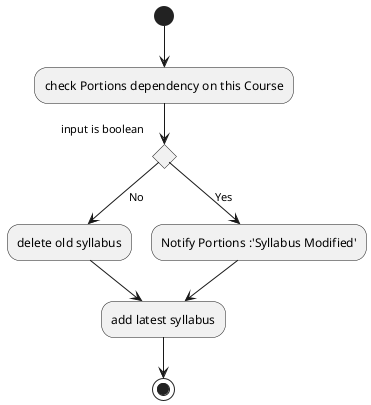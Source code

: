 //On refresh of the Courses
Permission: All
@startuml
(*)  --> "check Portions dependency on this Course"
if "input is boolean" then
--> [No] "delete old syllabus"
--> "add latest syllabus"
else
--> [Yes] "Notify Portions :'Syllabus Modified'"
--> "add latest syllabus"
endif
-->(*)
@enduml
